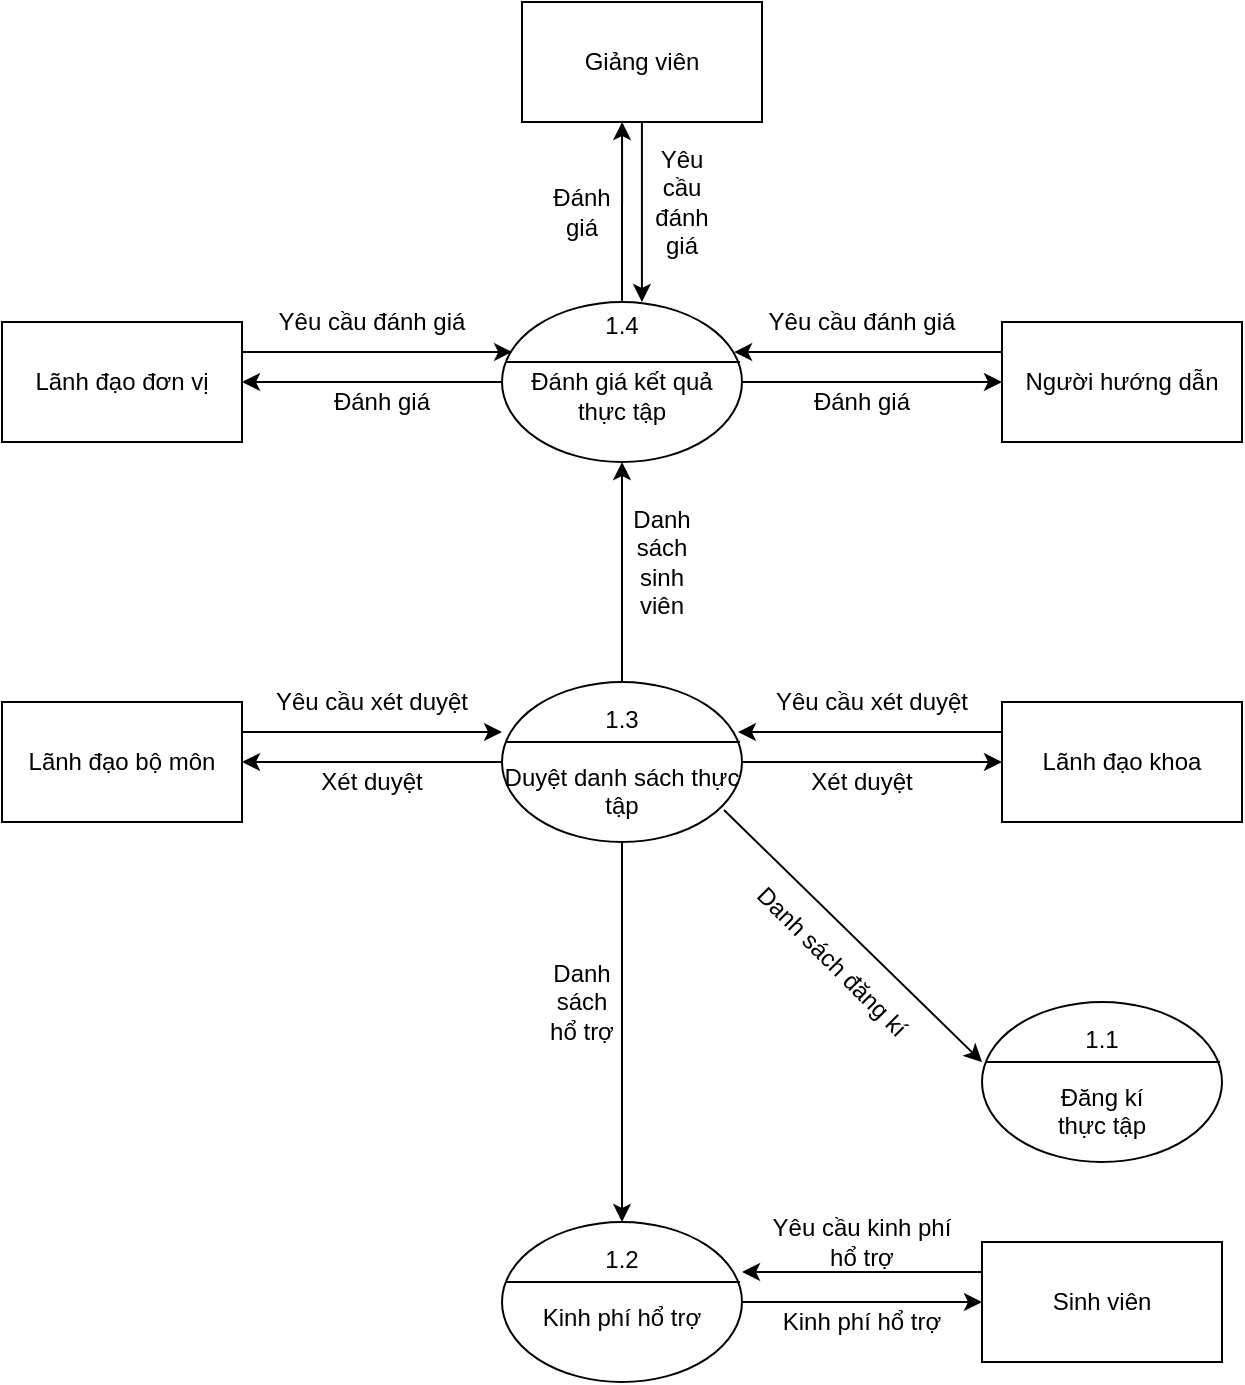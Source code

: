<mxfile version="12.2.4" type="device" pages="1"><diagram id="TTS50YfinomoG_Q-QwCn" name="Page-1"><mxGraphModel dx="848" dy="1524" grid="1" gridSize="10" guides="1" tooltips="1" connect="1" arrows="1" fold="1" page="1" pageScale="1" pageWidth="850" pageHeight="1100" math="0" shadow="0"><root><mxCell id="0"/><mxCell id="1" parent="0"/><mxCell id="ZgXUr7knZmgKhy7m6SlN-18" style="edgeStyle=orthogonalEdgeStyle;rounded=0;orthogonalLoop=1;jettySize=auto;html=1;exitX=1;exitY=0.25;exitDx=0;exitDy=0;entryX=0;entryY=0.313;entryDx=0;entryDy=0;entryPerimeter=0;" edge="1" parent="1" source="ZgXUr7knZmgKhy7m6SlN-7" target="ZgXUr7knZmgKhy7m6SlN-10"><mxGeometry relative="1" as="geometry"/></mxCell><mxCell id="ZgXUr7knZmgKhy7m6SlN-7" value="Lãnh đạo bộ môn" style="rounded=0;whiteSpace=wrap;html=1;" vertex="1" parent="1"><mxGeometry x="240" y="170" width="120" height="60" as="geometry"/></mxCell><mxCell id="ZgXUr7knZmgKhy7m6SlN-19" style="edgeStyle=orthogonalEdgeStyle;rounded=0;orthogonalLoop=1;jettySize=auto;html=1;entryX=1;entryY=0.5;entryDx=0;entryDy=0;" edge="1" parent="1" source="ZgXUr7knZmgKhy7m6SlN-10" target="ZgXUr7knZmgKhy7m6SlN-7"><mxGeometry relative="1" as="geometry"/></mxCell><mxCell id="ZgXUr7knZmgKhy7m6SlN-22" style="edgeStyle=orthogonalEdgeStyle;rounded=0;orthogonalLoop=1;jettySize=auto;html=1;entryX=0;entryY=0.5;entryDx=0;entryDy=0;" edge="1" parent="1" source="ZgXUr7knZmgKhy7m6SlN-10" target="ZgXUr7knZmgKhy7m6SlN-20"><mxGeometry relative="1" as="geometry"/></mxCell><mxCell id="ZgXUr7knZmgKhy7m6SlN-28" style="edgeStyle=orthogonalEdgeStyle;rounded=0;orthogonalLoop=1;jettySize=auto;html=1;entryX=0.5;entryY=0;entryDx=0;entryDy=0;" edge="1" parent="1" source="ZgXUr7knZmgKhy7m6SlN-10" target="ZgXUr7knZmgKhy7m6SlN-14"><mxGeometry relative="1" as="geometry"/></mxCell><mxCell id="ZgXUr7knZmgKhy7m6SlN-31" style="edgeStyle=orthogonalEdgeStyle;rounded=0;orthogonalLoop=1;jettySize=auto;html=1;entryX=0.5;entryY=1;entryDx=0;entryDy=0;" edge="1" parent="1" source="ZgXUr7knZmgKhy7m6SlN-10" target="ZgXUr7knZmgKhy7m6SlN-16"><mxGeometry relative="1" as="geometry"/></mxCell><mxCell id="ZgXUr7knZmgKhy7m6SlN-10" value="&lt;br&gt;1.3&lt;br&gt;&lt;br&gt;Duyệt danh sách thực tập&lt;br&gt;&lt;br&gt;" style="ellipse;whiteSpace=wrap;html=1;" vertex="1" parent="1"><mxGeometry x="490" y="160" width="120" height="80" as="geometry"/></mxCell><mxCell id="ZgXUr7knZmgKhy7m6SlN-11" value="" style="endArrow=none;html=1;entryX=0.017;entryY=0.375;entryDx=0;entryDy=0;entryPerimeter=0;exitX=0.992;exitY=0.375;exitDx=0;exitDy=0;exitPerimeter=0;" edge="1" parent="1" source="ZgXUr7knZmgKhy7m6SlN-10" target="ZgXUr7knZmgKhy7m6SlN-10"><mxGeometry width="50" height="50" relative="1" as="geometry"><mxPoint x="600" y="190" as="sourcePoint"/><mxPoint x="500" y="189" as="targetPoint"/></mxGeometry></mxCell><mxCell id="ZgXUr7knZmgKhy7m6SlN-12" value="&lt;br&gt;1.1&lt;br&gt;&lt;br&gt;Đăng kí&lt;br&gt;thực tập&lt;br&gt;&lt;br&gt;" style="ellipse;whiteSpace=wrap;html=1;" vertex="1" parent="1"><mxGeometry x="730" y="320" width="120" height="80" as="geometry"/></mxCell><mxCell id="ZgXUr7knZmgKhy7m6SlN-13" value="" style="endArrow=none;html=1;entryX=0.017;entryY=0.375;entryDx=0;entryDy=0;entryPerimeter=0;exitX=0.992;exitY=0.375;exitDx=0;exitDy=0;exitPerimeter=0;" edge="1" parent="1" source="ZgXUr7knZmgKhy7m6SlN-12" target="ZgXUr7knZmgKhy7m6SlN-12"><mxGeometry width="50" height="50" relative="1" as="geometry"><mxPoint x="840" y="350" as="sourcePoint"/><mxPoint x="740" y="349" as="targetPoint"/></mxGeometry></mxCell><mxCell id="ZgXUr7knZmgKhy7m6SlN-27" style="edgeStyle=orthogonalEdgeStyle;rounded=0;orthogonalLoop=1;jettySize=auto;html=1;entryX=0;entryY=0.5;entryDx=0;entryDy=0;" edge="1" parent="1" source="ZgXUr7knZmgKhy7m6SlN-14" target="ZgXUr7knZmgKhy7m6SlN-23"><mxGeometry relative="1" as="geometry"/></mxCell><mxCell id="ZgXUr7knZmgKhy7m6SlN-14" value="1.2&lt;br&gt;&lt;br&gt;Kinh phí hổ trợ&lt;br&gt;&lt;br&gt;" style="ellipse;whiteSpace=wrap;html=1;" vertex="1" parent="1"><mxGeometry x="490" y="430" width="120" height="80" as="geometry"/></mxCell><mxCell id="ZgXUr7knZmgKhy7m6SlN-15" value="" style="endArrow=none;html=1;entryX=0.017;entryY=0.375;entryDx=0;entryDy=0;entryPerimeter=0;exitX=0.992;exitY=0.375;exitDx=0;exitDy=0;exitPerimeter=0;" edge="1" parent="1" source="ZgXUr7knZmgKhy7m6SlN-14" target="ZgXUr7knZmgKhy7m6SlN-14"><mxGeometry width="50" height="50" relative="1" as="geometry"><mxPoint x="600" y="460" as="sourcePoint"/><mxPoint x="500" y="459" as="targetPoint"/></mxGeometry></mxCell><mxCell id="ZgXUr7knZmgKhy7m6SlN-34" style="edgeStyle=orthogonalEdgeStyle;rounded=0;orthogonalLoop=1;jettySize=auto;html=1;entryX=1;entryY=0.5;entryDx=0;entryDy=0;" edge="1" parent="1" source="ZgXUr7knZmgKhy7m6SlN-16" target="ZgXUr7knZmgKhy7m6SlN-32"><mxGeometry relative="1" as="geometry"/></mxCell><mxCell id="ZgXUr7knZmgKhy7m6SlN-37" style="edgeStyle=orthogonalEdgeStyle;rounded=0;orthogonalLoop=1;jettySize=auto;html=1;" edge="1" parent="1" source="ZgXUr7knZmgKhy7m6SlN-16" target="ZgXUr7knZmgKhy7m6SlN-35"><mxGeometry relative="1" as="geometry"/></mxCell><mxCell id="ZgXUr7knZmgKhy7m6SlN-43" style="edgeStyle=orthogonalEdgeStyle;rounded=0;orthogonalLoop=1;jettySize=auto;html=1;entryX=0.417;entryY=1;entryDx=0;entryDy=0;entryPerimeter=0;" edge="1" parent="1" source="ZgXUr7knZmgKhy7m6SlN-16" target="ZgXUr7knZmgKhy7m6SlN-38"><mxGeometry relative="1" as="geometry"/></mxCell><mxCell id="ZgXUr7knZmgKhy7m6SlN-16" value="1.4&lt;br&gt;&lt;br&gt;Đánh giá kết quả thực tập&lt;br&gt;&lt;br&gt;" style="ellipse;whiteSpace=wrap;html=1;" vertex="1" parent="1"><mxGeometry x="490" y="-30" width="120" height="80" as="geometry"/></mxCell><mxCell id="ZgXUr7knZmgKhy7m6SlN-17" value="" style="endArrow=none;html=1;entryX=0.017;entryY=0.375;entryDx=0;entryDy=0;entryPerimeter=0;exitX=0.992;exitY=0.375;exitDx=0;exitDy=0;exitPerimeter=0;" edge="1" parent="1" source="ZgXUr7knZmgKhy7m6SlN-16" target="ZgXUr7knZmgKhy7m6SlN-16"><mxGeometry width="50" height="50" relative="1" as="geometry"><mxPoint x="600" as="sourcePoint"/><mxPoint x="500" y="-1" as="targetPoint"/></mxGeometry></mxCell><mxCell id="ZgXUr7knZmgKhy7m6SlN-21" style="edgeStyle=orthogonalEdgeStyle;rounded=0;orthogonalLoop=1;jettySize=auto;html=1;exitX=0;exitY=0.25;exitDx=0;exitDy=0;entryX=0.983;entryY=0.313;entryDx=0;entryDy=0;entryPerimeter=0;" edge="1" parent="1" source="ZgXUr7knZmgKhy7m6SlN-20" target="ZgXUr7knZmgKhy7m6SlN-10"><mxGeometry relative="1" as="geometry"/></mxCell><mxCell id="ZgXUr7knZmgKhy7m6SlN-20" value="Lãnh đạo khoa" style="rounded=0;whiteSpace=wrap;html=1;" vertex="1" parent="1"><mxGeometry x="740" y="170" width="120" height="60" as="geometry"/></mxCell><mxCell id="ZgXUr7knZmgKhy7m6SlN-26" style="edgeStyle=orthogonalEdgeStyle;rounded=0;orthogonalLoop=1;jettySize=auto;html=1;exitX=0;exitY=0.25;exitDx=0;exitDy=0;" edge="1" parent="1" source="ZgXUr7knZmgKhy7m6SlN-23"><mxGeometry relative="1" as="geometry"><mxPoint x="610" y="455" as="targetPoint"/></mxGeometry></mxCell><mxCell id="ZgXUr7knZmgKhy7m6SlN-23" value="Sinh viên" style="rounded=0;whiteSpace=wrap;html=1;" vertex="1" parent="1"><mxGeometry x="730" y="440" width="120" height="60" as="geometry"/></mxCell><mxCell id="ZgXUr7knZmgKhy7m6SlN-33" style="edgeStyle=orthogonalEdgeStyle;rounded=0;orthogonalLoop=1;jettySize=auto;html=1;exitX=1;exitY=0.25;exitDx=0;exitDy=0;entryX=0.042;entryY=0.313;entryDx=0;entryDy=0;entryPerimeter=0;" edge="1" parent="1" source="ZgXUr7knZmgKhy7m6SlN-32" target="ZgXUr7knZmgKhy7m6SlN-16"><mxGeometry relative="1" as="geometry"/></mxCell><mxCell id="ZgXUr7knZmgKhy7m6SlN-32" value="Lãnh đạo đơn vị" style="rounded=0;whiteSpace=wrap;html=1;" vertex="1" parent="1"><mxGeometry x="240" y="-20" width="120" height="60" as="geometry"/></mxCell><mxCell id="ZgXUr7knZmgKhy7m6SlN-36" style="edgeStyle=orthogonalEdgeStyle;rounded=0;orthogonalLoop=1;jettySize=auto;html=1;exitX=0;exitY=0.25;exitDx=0;exitDy=0;entryX=0.967;entryY=0.313;entryDx=0;entryDy=0;entryPerimeter=0;" edge="1" parent="1" source="ZgXUr7knZmgKhy7m6SlN-35" target="ZgXUr7knZmgKhy7m6SlN-16"><mxGeometry relative="1" as="geometry"/></mxCell><mxCell id="ZgXUr7knZmgKhy7m6SlN-35" value="Người hướng dẫn" style="rounded=0;whiteSpace=wrap;html=1;" vertex="1" parent="1"><mxGeometry x="740" y="-20" width="120" height="60" as="geometry"/></mxCell><mxCell id="ZgXUr7knZmgKhy7m6SlN-41" style="edgeStyle=orthogonalEdgeStyle;rounded=0;orthogonalLoop=1;jettySize=auto;html=1;entryX=0.583;entryY=0;entryDx=0;entryDy=0;entryPerimeter=0;" edge="1" parent="1" source="ZgXUr7knZmgKhy7m6SlN-38" target="ZgXUr7knZmgKhy7m6SlN-16"><mxGeometry relative="1" as="geometry"/></mxCell><mxCell id="ZgXUr7knZmgKhy7m6SlN-38" value="Giảng viên" style="rounded=0;whiteSpace=wrap;html=1;" vertex="1" parent="1"><mxGeometry x="500" y="-180" width="120" height="60" as="geometry"/></mxCell><mxCell id="ZgXUr7knZmgKhy7m6SlN-44" value="Yêu cầu xét duyệt" style="text;html=1;strokeColor=none;fillColor=none;align=center;verticalAlign=middle;whiteSpace=wrap;rounded=0;" vertex="1" parent="1"><mxGeometry x="375" y="160" width="100" height="20" as="geometry"/></mxCell><mxCell id="ZgXUr7knZmgKhy7m6SlN-47" value="Xét duyệt" style="text;html=1;strokeColor=none;fillColor=none;align=center;verticalAlign=middle;whiteSpace=wrap;rounded=0;" vertex="1" parent="1"><mxGeometry x="375" y="200" width="100" height="20" as="geometry"/></mxCell><mxCell id="ZgXUr7knZmgKhy7m6SlN-48" value="Yêu cầu xét duyệt" style="text;html=1;strokeColor=none;fillColor=none;align=center;verticalAlign=middle;whiteSpace=wrap;rounded=0;" vertex="1" parent="1"><mxGeometry x="625" y="160" width="100" height="20" as="geometry"/></mxCell><mxCell id="ZgXUr7knZmgKhy7m6SlN-50" value="Xét duyệt" style="text;html=1;strokeColor=none;fillColor=none;align=center;verticalAlign=middle;whiteSpace=wrap;rounded=0;" vertex="1" parent="1"><mxGeometry x="620" y="200" width="100" height="20" as="geometry"/></mxCell><mxCell id="ZgXUr7knZmgKhy7m6SlN-52" value="Đánh giá" style="text;html=1;strokeColor=none;fillColor=none;align=center;verticalAlign=middle;whiteSpace=wrap;rounded=0;" vertex="1" parent="1"><mxGeometry x="380" y="10" width="100" height="20" as="geometry"/></mxCell><mxCell id="ZgXUr7knZmgKhy7m6SlN-53" value="Yêu cầu đánh giá" style="text;html=1;strokeColor=none;fillColor=none;align=center;verticalAlign=middle;whiteSpace=wrap;rounded=0;" vertex="1" parent="1"><mxGeometry x="375" y="-30" width="100" height="20" as="geometry"/></mxCell><mxCell id="ZgXUr7knZmgKhy7m6SlN-54" value="Đánh giá" style="text;html=1;strokeColor=none;fillColor=none;align=center;verticalAlign=middle;whiteSpace=wrap;rounded=0;" vertex="1" parent="1"><mxGeometry x="620" y="10" width="100" height="20" as="geometry"/></mxCell><mxCell id="ZgXUr7knZmgKhy7m6SlN-55" value="Yêu cầu đánh giá" style="text;html=1;strokeColor=none;fillColor=none;align=center;verticalAlign=middle;whiteSpace=wrap;rounded=0;" vertex="1" parent="1"><mxGeometry x="620" y="-30" width="100" height="20" as="geometry"/></mxCell><mxCell id="ZgXUr7knZmgKhy7m6SlN-56" value="Yêu cầu kinh phí hổ trợ" style="text;html=1;strokeColor=none;fillColor=none;align=center;verticalAlign=middle;whiteSpace=wrap;rounded=0;" vertex="1" parent="1"><mxGeometry x="620" y="430" width="100" height="20" as="geometry"/></mxCell><mxCell id="ZgXUr7knZmgKhy7m6SlN-57" value="Kinh phí hổ trợ" style="text;html=1;strokeColor=none;fillColor=none;align=center;verticalAlign=middle;whiteSpace=wrap;rounded=0;" vertex="1" parent="1"><mxGeometry x="620" y="470" width="100" height="20" as="geometry"/></mxCell><mxCell id="ZgXUr7knZmgKhy7m6SlN-64" value="Yêu cầu đánh giá" style="text;html=1;strokeColor=none;fillColor=none;align=center;verticalAlign=middle;whiteSpace=wrap;rounded=0;" vertex="1" parent="1"><mxGeometry x="560" y="-90" width="40" height="20" as="geometry"/></mxCell><mxCell id="ZgXUr7knZmgKhy7m6SlN-65" value="Đánh&lt;br&gt;giá" style="text;html=1;strokeColor=none;fillColor=none;align=center;verticalAlign=middle;whiteSpace=wrap;rounded=0;" vertex="1" parent="1"><mxGeometry x="510" y="-85" width="40" height="20" as="geometry"/></mxCell><mxCell id="ZgXUr7knZmgKhy7m6SlN-66" value="Danh sách sinh viên" style="text;html=1;strokeColor=none;fillColor=none;align=center;verticalAlign=middle;whiteSpace=wrap;rounded=0;" vertex="1" parent="1"><mxGeometry x="550" y="90" width="40" height="20" as="geometry"/></mxCell><mxCell id="ZgXUr7knZmgKhy7m6SlN-68" value="Danh sách hổ trợ" style="text;html=1;strokeColor=none;fillColor=none;align=center;verticalAlign=middle;whiteSpace=wrap;rounded=0;" vertex="1" parent="1"><mxGeometry x="510" y="300" width="40" height="40" as="geometry"/></mxCell><mxCell id="ZgXUr7knZmgKhy7m6SlN-75" value="" style="endArrow=classic;html=1;exitX=0.925;exitY=0.8;exitDx=0;exitDy=0;exitPerimeter=0;" edge="1" parent="1" source="ZgXUr7knZmgKhy7m6SlN-10"><mxGeometry width="50" height="50" relative="1" as="geometry"><mxPoint x="630" y="300" as="sourcePoint"/><mxPoint x="730" y="350" as="targetPoint"/></mxGeometry></mxCell><mxCell id="ZgXUr7knZmgKhy7m6SlN-76" value="Danh sách đăng kí" style="text;html=1;strokeColor=none;fillColor=none;align=center;verticalAlign=middle;whiteSpace=wrap;rounded=0;rotation=45;" vertex="1" parent="1"><mxGeometry x="590" y="290" width="130" height="20" as="geometry"/></mxCell></root></mxGraphModel></diagram></mxfile>